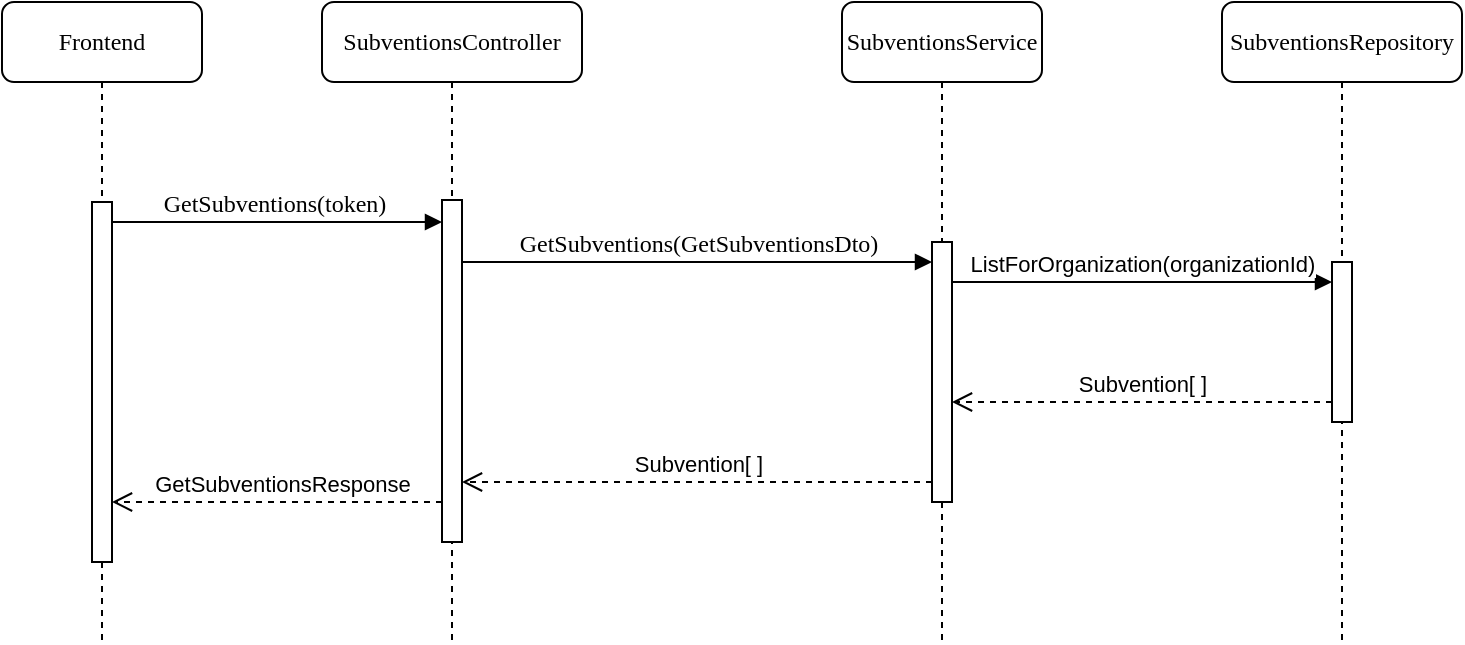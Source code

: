 <mxfile version="20.6.2" type="device"><diagram name="Page-1" id="13e1069c-82ec-6db2-03f1-153e76fe0fe0"><mxGraphModel dx="1018" dy="684" grid="1" gridSize="10" guides="1" tooltips="1" connect="1" arrows="1" fold="1" page="1" pageScale="1" pageWidth="1100" pageHeight="850" background="none" math="0" shadow="0"><root><mxCell id="0"/><mxCell id="1" parent="0"/><mxCell id="7baba1c4bc27f4b0-2" value="SubventionsController" style="shape=umlLifeline;perimeter=lifelinePerimeter;whiteSpace=wrap;html=1;container=1;collapsible=0;recursiveResize=0;outlineConnect=0;rounded=1;shadow=0;comic=0;labelBackgroundColor=none;strokeWidth=1;fontFamily=Verdana;fontSize=12;align=center;" parent="1" vertex="1"><mxGeometry x="260" y="80" width="130" height="320" as="geometry"/></mxCell><mxCell id="7baba1c4bc27f4b0-10" value="" style="html=1;points=[];perimeter=orthogonalPerimeter;rounded=0;shadow=0;comic=0;labelBackgroundColor=none;strokeWidth=1;fontFamily=Verdana;fontSize=12;align=center;" parent="7baba1c4bc27f4b0-2" vertex="1"><mxGeometry x="60" y="99" width="10" height="171" as="geometry"/></mxCell><mxCell id="7baba1c4bc27f4b0-3" value="SubventionsService" style="shape=umlLifeline;perimeter=lifelinePerimeter;whiteSpace=wrap;html=1;container=1;collapsible=0;recursiveResize=0;outlineConnect=0;rounded=1;shadow=0;comic=0;labelBackgroundColor=none;strokeWidth=1;fontFamily=Verdana;fontSize=12;align=center;" parent="1" vertex="1"><mxGeometry x="520" y="80" width="100" height="320" as="geometry"/></mxCell><mxCell id="7baba1c4bc27f4b0-13" value="" style="html=1;points=[];perimeter=orthogonalPerimeter;rounded=0;shadow=0;comic=0;labelBackgroundColor=none;strokeWidth=1;fontFamily=Verdana;fontSize=12;align=center;" parent="7baba1c4bc27f4b0-3" vertex="1"><mxGeometry x="45" y="120" width="10" height="130" as="geometry"/></mxCell><mxCell id="7baba1c4bc27f4b0-4" value="SubventionsRepository" style="shape=umlLifeline;perimeter=lifelinePerimeter;whiteSpace=wrap;html=1;container=1;collapsible=0;recursiveResize=0;outlineConnect=0;rounded=1;shadow=0;comic=0;labelBackgroundColor=none;strokeWidth=1;fontFamily=Verdana;fontSize=12;align=center;" parent="1" vertex="1"><mxGeometry x="710" y="80" width="120" height="320" as="geometry"/></mxCell><mxCell id="VgDvVHSjZgD3e9spxTGx-3" value="" style="html=1;points=[];perimeter=orthogonalPerimeter;" parent="7baba1c4bc27f4b0-4" vertex="1"><mxGeometry x="55" y="130" width="10" height="80" as="geometry"/></mxCell><mxCell id="7baba1c4bc27f4b0-8" value="Frontend" style="shape=umlLifeline;perimeter=lifelinePerimeter;whiteSpace=wrap;html=1;container=1;collapsible=0;recursiveResize=0;outlineConnect=0;rounded=1;shadow=0;comic=0;labelBackgroundColor=none;strokeWidth=1;fontFamily=Verdana;fontSize=12;align=center;" parent="1" vertex="1"><mxGeometry x="100" y="80" width="100" height="320" as="geometry"/></mxCell><mxCell id="7baba1c4bc27f4b0-9" value="" style="html=1;points=[];perimeter=orthogonalPerimeter;rounded=0;shadow=0;comic=0;labelBackgroundColor=none;strokeWidth=1;fontFamily=Verdana;fontSize=12;align=center;" parent="7baba1c4bc27f4b0-8" vertex="1"><mxGeometry x="45" y="100" width="10" height="180" as="geometry"/></mxCell><mxCell id="7baba1c4bc27f4b0-11" value="GetSubventions(token)" style="html=1;verticalAlign=bottom;endArrow=block;labelBackgroundColor=none;fontFamily=Verdana;fontSize=12;edgeStyle=elbowEdgeStyle;elbow=vertical;" parent="1" source="7baba1c4bc27f4b0-9" target="7baba1c4bc27f4b0-10" edge="1"><mxGeometry x="-0.023" relative="1" as="geometry"><mxPoint x="220" y="190" as="sourcePoint"/><Array as="points"><mxPoint x="240" y="190"/><mxPoint x="180" y="350"/><mxPoint x="300" y="510"/><mxPoint x="300" y="340"/><mxPoint x="300" y="350"/></Array><mxPoint as="offset"/></mxGeometry></mxCell><mxCell id="7baba1c4bc27f4b0-14" value="GetSubventions(GetSubventionsDto)" style="html=1;verticalAlign=bottom;endArrow=block;labelBackgroundColor=none;fontFamily=Verdana;fontSize=12;edgeStyle=elbowEdgeStyle;elbow=vertical;" parent="1" source="7baba1c4bc27f4b0-10" target="7baba1c4bc27f4b0-13" edge="1"><mxGeometry relative="1" as="geometry"><mxPoint x="370" y="200" as="sourcePoint"/><Array as="points"><mxPoint x="470" y="210"/></Array></mxGeometry></mxCell><mxCell id="VgDvVHSjZgD3e9spxTGx-4" value="ListForOrganization(organizationId)" style="html=1;verticalAlign=bottom;endArrow=block;rounded=0;" parent="1" source="7baba1c4bc27f4b0-13" target="VgDvVHSjZgD3e9spxTGx-3" edge="1"><mxGeometry relative="1" as="geometry"><mxPoint x="560" y="210" as="sourcePoint"/><Array as="points"><mxPoint x="640" y="220"/></Array></mxGeometry></mxCell><mxCell id="VgDvVHSjZgD3e9spxTGx-5" value="Subvention[ ]" style="html=1;verticalAlign=bottom;endArrow=open;dashed=1;endSize=8;rounded=0;" parent="1" source="VgDvVHSjZgD3e9spxTGx-3" target="7baba1c4bc27f4b0-13" edge="1"><mxGeometry relative="1" as="geometry"><mxPoint x="560" y="286" as="targetPoint"/><Array as="points"><mxPoint x="650" y="280"/></Array></mxGeometry></mxCell><mxCell id="VgDvVHSjZgD3e9spxTGx-10" value="Subvention[ ]" style="html=1;verticalAlign=bottom;endArrow=open;dashed=1;endSize=8;rounded=0;" parent="1" source="7baba1c4bc27f4b0-13" target="7baba1c4bc27f4b0-10" edge="1"><mxGeometry relative="1" as="geometry"><mxPoint x="390" y="350" as="sourcePoint"/><mxPoint x="310" y="350" as="targetPoint"/><Array as="points"><mxPoint x="480" y="320"/></Array></mxGeometry></mxCell><mxCell id="VgDvVHSjZgD3e9spxTGx-11" value="GetSubventionsResponse" style="html=1;verticalAlign=bottom;endArrow=open;dashed=1;endSize=8;rounded=0;" parent="1" source="7baba1c4bc27f4b0-10" target="7baba1c4bc27f4b0-9" edge="1"><mxGeometry x="-0.024" relative="1" as="geometry"><mxPoint x="390" y="350" as="sourcePoint"/><mxPoint x="310" y="350" as="targetPoint"/><Array as="points"><mxPoint x="300" y="330"/><mxPoint x="240" y="330"/></Array><mxPoint as="offset"/></mxGeometry></mxCell></root></mxGraphModel></diagram></mxfile>